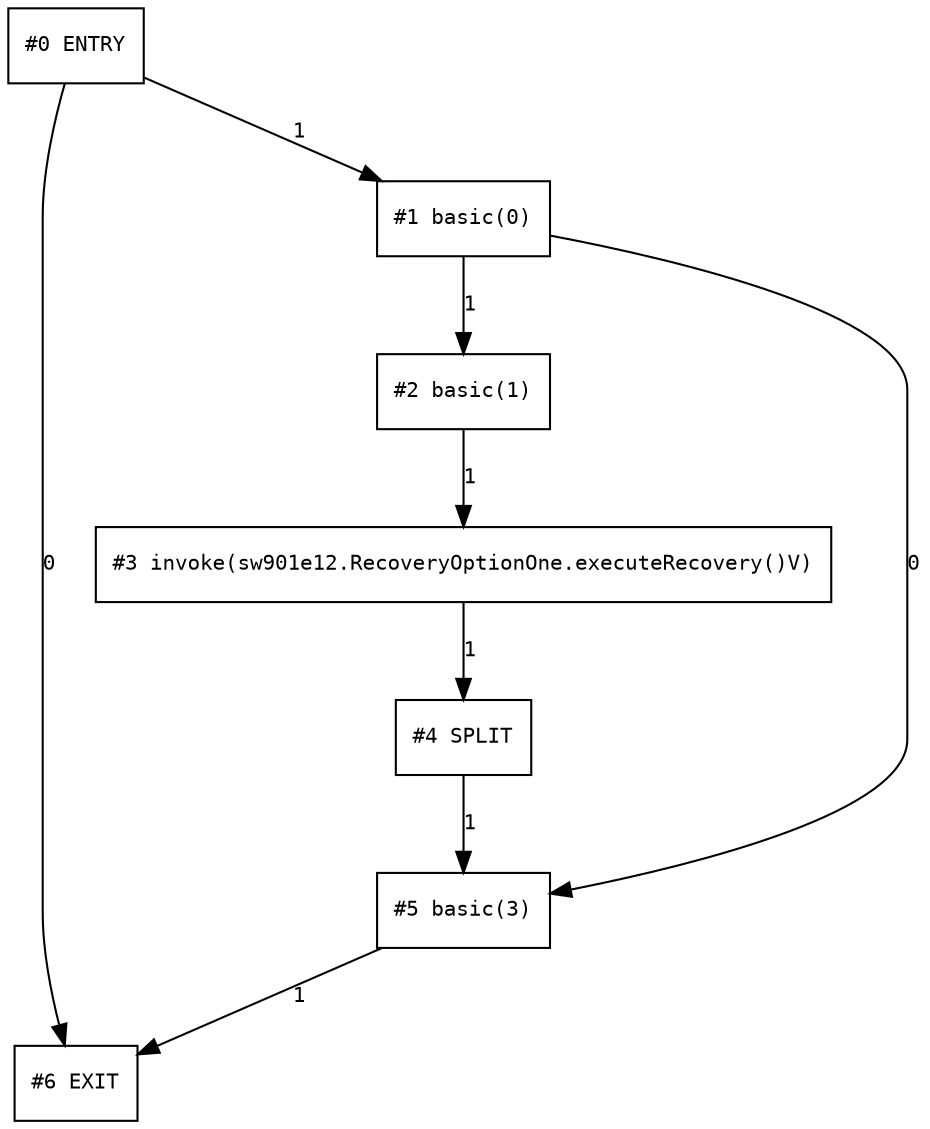 digraph cfg
{
0 [label="#0 ENTRY",shape=box,fontname=Courier,fontsize=10];
6 [label="#6 EXIT",shape=box,fontname=Courier,fontsize=10];
1 [label="#1 basic(0)",shape=box,fontname=Courier,fontsize=10];
2 [label="#2 basic(1)",shape=box,fontname=Courier,fontsize=10];
5 [label="#5 basic(3)",shape=box,fontname=Courier,fontsize=10];
3 [label="#3 invoke(sw901e12.RecoveryOptionOne.executeRecovery()V)",shape=box,fontname=Courier,fontsize=10];
4 [label="#4 SPLIT",shape=box,fontname=Courier,fontsize=10];
0 -> 1[label=1,fontname=Courier,fontsize=10];
1 -> 2[label=1,fontname=Courier,fontsize=10];
1 -> 5[label=0,fontname=Courier,fontsize=10];
5 -> 6[label=1,fontname=Courier,fontsize=10];
0 -> 6[label=0,fontname=Courier,fontsize=10];
2 -> 3[label=1,fontname=Courier,fontsize=10];
4 -> 5[label=1,fontname=Courier,fontsize=10];
3 -> 4[label=1,fontname=Courier,fontsize=10];
}
